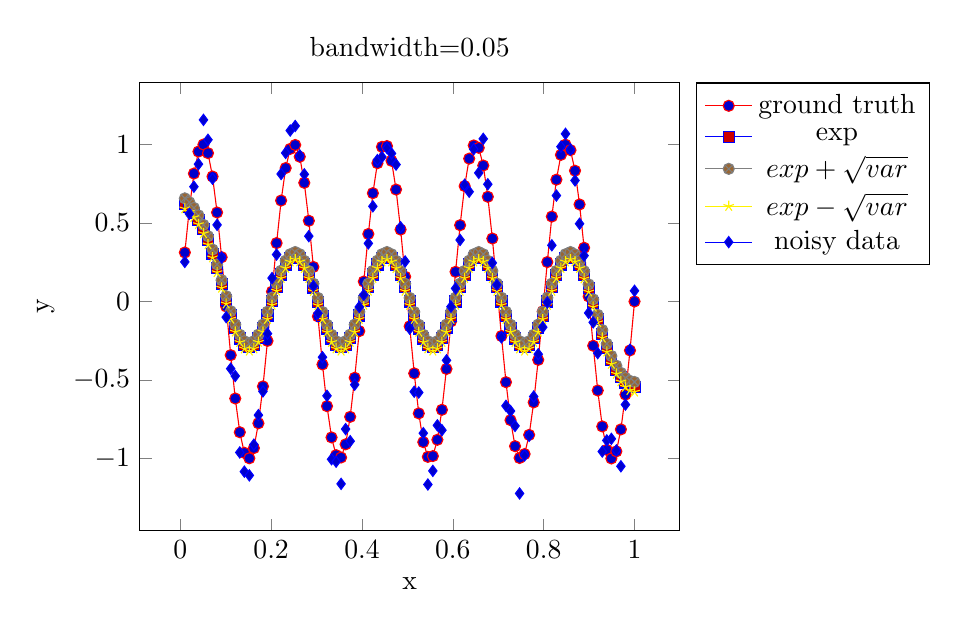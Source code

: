 \begin{tikzpicture}[]
\begin{axis}[legend pos = {outer north east}, ylabel = {y}, title = {bandwidth=0.05}, xlabel = {x}]\addplot+ [red]coordinates {
(0.01, 0.312)
(0.02, 0.593)
(0.03, 0.815)
(0.04, 0.955)
(0.051, 1.0)
(0.061, 0.945)
(0.071, 0.796)
(0.081, 0.567)
(0.091, 0.282)
(0.101, -0.032)
(0.111, -0.342)
(0.121, -0.618)
(0.131, -0.833)
(0.141, -0.964)
(0.152, -0.999)
(0.162, -0.934)
(0.172, -0.776)
(0.182, -0.541)
(0.192, -0.251)
(0.202, 0.063)
(0.212, 0.372)
(0.222, 0.643)
(0.232, 0.85)
(0.242, 0.972)
(0.253, 0.997)
(0.263, 0.922)
(0.273, 0.756)
(0.283, 0.514)
(0.293, 0.22)
(0.303, -0.095)
(0.313, -0.401)
(0.323, -0.667)
(0.333, -0.866)
(0.343, -0.979)
(0.354, -0.994)
(0.364, -0.91)
(0.374, -0.735)
(0.384, -0.486)
(0.394, -0.189)
(0.404, 0.127)
(0.414, 0.43)
(0.424, 0.69)
(0.434, 0.881)
(0.444, 0.985)
(0.455, 0.99)
(0.465, 0.896)
(0.475, 0.713)
(0.485, 0.458)
(0.495, 0.158)
(0.505, -0.158)
(0.515, -0.458)
(0.525, -0.713)
(0.535, -0.896)
(0.545, -0.99)
(0.556, -0.985)
(0.566, -0.881)
(0.576, -0.69)
(0.586, -0.43)
(0.596, -0.127)
(0.606, 0.189)
(0.616, 0.486)
(0.626, 0.735)
(0.636, 0.91)
(0.646, 0.994)
(0.657, 0.979)
(0.667, 0.866)
(0.677, 0.667)
(0.687, 0.401)
(0.697, 0.095)
(0.707, -0.22)
(0.717, -0.514)
(0.727, -0.756)
(0.737, -0.922)
(0.747, -0.997)
(0.758, -0.972)
(0.768, -0.85)
(0.778, -0.643)
(0.788, -0.372)
(0.798, -0.063)
(0.808, 0.251)
(0.818, 0.541)
(0.828, 0.776)
(0.838, 0.934)
(0.848, 0.999)
(0.859, 0.964)
(0.869, 0.833)
(0.879, 0.618)
(0.889, 0.342)
(0.899, 0.032)
(0.909, -0.282)
(0.919, -0.567)
(0.929, -0.796)
(0.939, -0.945)
(0.949, -1.0)
(0.96, -0.955)
(0.97, -0.815)
(0.98, -0.593)
(0.99, -0.312)
(1.0, -1.225e-15)
};
\addlegendentry{ground truth}
\addplot+ [blue]coordinates {
(0.01, 0.624)
(0.02, 0.6)
(0.03, 0.566)
(0.04, 0.52)
(0.051, 0.461)
(0.061, 0.389)
(0.071, 0.305)
(0.081, 0.211)
(0.091, 0.111)
(0.101, 0.01)
(0.111, -0.086)
(0.121, -0.17)
(0.131, -0.236)
(0.141, -0.277)
(0.152, -0.291)
(0.162, -0.277)
(0.172, -0.235)
(0.182, -0.171)
(0.192, -0.089)
(0.202, 0.001)
(0.212, 0.091)
(0.222, 0.172)
(0.232, 0.236)
(0.242, 0.277)
(0.253, 0.291)
(0.263, 0.277)
(0.273, 0.235)
(0.283, 0.171)
(0.293, 0.089)
(0.303, -0.001)
(0.313, -0.091)
(0.323, -0.172)
(0.333, -0.236)
(0.343, -0.277)
(0.354, -0.291)
(0.364, -0.277)
(0.374, -0.235)
(0.384, -0.171)
(0.394, -0.089)
(0.404, 0.001)
(0.414, 0.091)
(0.424, 0.172)
(0.434, 0.236)
(0.444, 0.277)
(0.455, 0.291)
(0.465, 0.277)
(0.475, 0.235)
(0.485, 0.171)
(0.495, 0.09)
(0.505, -0.0)
(0.515, -0.09)
(0.525, -0.172)
(0.535, -0.236)
(0.545, -0.277)
(0.556, -0.291)
(0.566, -0.277)
(0.576, -0.235)
(0.586, -0.171)
(0.596, -0.09)
(0.606, 0.0)
(0.616, 0.09)
(0.626, 0.171)
(0.636, 0.236)
(0.646, 0.277)
(0.657, 0.291)
(0.667, 0.277)
(0.677, 0.235)
(0.687, 0.171)
(0.697, 0.09)
(0.707, -0.0)
(0.717, -0.09)
(0.727, -0.171)
(0.737, -0.236)
(0.747, -0.277)
(0.758, -0.291)
(0.768, -0.277)
(0.778, -0.235)
(0.788, -0.171)
(0.798, -0.09)
(0.808, 0.0)
(0.818, 0.09)
(0.828, 0.171)
(0.838, 0.236)
(0.848, 0.277)
(0.859, 0.291)
(0.869, 0.276)
(0.879, 0.234)
(0.889, 0.169)
(0.899, 0.085)
(0.909, -0.01)
(0.919, -0.11)
(0.929, -0.207)
(0.939, -0.296)
(0.949, -0.373)
(0.96, -0.435)
(0.97, -0.483)
(0.98, -0.516)
(0.99, -0.536)
(1.0, -0.544)
};
\addlegendentry{exp}
\addplot+ [gray]coordinates {
(0.01, 0.657)
(0.02, 0.632)
(0.03, 0.596)
(0.04, 0.549)
(0.051, 0.488)
(0.061, 0.416)
(0.071, 0.331)
(0.081, 0.236)
(0.091, 0.136)
(0.101, 0.034)
(0.111, -0.062)
(0.121, -0.146)
(0.131, -0.212)
(0.141, -0.253)
(0.152, -0.267)
(0.162, -0.253)
(0.172, -0.211)
(0.182, -0.147)
(0.192, -0.065)
(0.202, 0.025)
(0.212, 0.115)
(0.222, 0.196)
(0.232, 0.26)
(0.242, 0.301)
(0.253, 0.315)
(0.263, 0.301)
(0.273, 0.259)
(0.283, 0.194)
(0.293, 0.113)
(0.303, 0.023)
(0.313, -0.067)
(0.323, -0.148)
(0.333, -0.212)
(0.343, -0.253)
(0.354, -0.267)
(0.364, -0.253)
(0.374, -0.211)
(0.384, -0.147)
(0.394, -0.066)
(0.404, 0.024)
(0.414, 0.114)
(0.424, 0.195)
(0.434, 0.26)
(0.444, 0.301)
(0.455, 0.315)
(0.465, 0.301)
(0.475, 0.259)
(0.485, 0.195)
(0.495, 0.113)
(0.505, 0.023)
(0.515, -0.067)
(0.525, -0.148)
(0.535, -0.212)
(0.545, -0.253)
(0.556, -0.267)
(0.566, -0.253)
(0.576, -0.211)
(0.586, -0.147)
(0.596, -0.066)
(0.606, 0.024)
(0.616, 0.114)
(0.626, 0.195)
(0.636, 0.26)
(0.646, 0.301)
(0.657, 0.315)
(0.667, 0.301)
(0.677, 0.259)
(0.687, 0.195)
(0.697, 0.114)
(0.707, 0.024)
(0.717, -0.066)
(0.727, -0.148)
(0.737, -0.212)
(0.747, -0.253)
(0.758, -0.267)
(0.768, -0.253)
(0.778, -0.212)
(0.788, -0.147)
(0.798, -0.066)
(0.808, 0.024)
(0.818, 0.114)
(0.828, 0.195)
(0.838, 0.26)
(0.848, 0.301)
(0.859, 0.315)
(0.869, 0.3)
(0.879, 0.258)
(0.889, 0.193)
(0.899, 0.109)
(0.909, 0.014)
(0.919, -0.085)
(0.929, -0.182)
(0.939, -0.27)
(0.949, -0.347)
(0.96, -0.409)
(0.97, -0.455)
(0.98, -0.487)
(0.99, -0.506)
(1.0, -0.513)
};
\addlegendentry{$exp+\sqrt{var}$}
\addplot+ [yellow]coordinates {
(0.01, 0.591)
(0.02, 0.569)
(0.03, 0.536)
(0.04, 0.491)
(0.051, 0.433)
(0.061, 0.362)
(0.071, 0.279)
(0.081, 0.185)
(0.091, 0.086)
(0.101, -0.015)
(0.111, -0.111)
(0.121, -0.194)
(0.131, -0.26)
(0.141, -0.301)
(0.152, -0.315)
(0.162, -0.301)
(0.172, -0.259)
(0.182, -0.194)
(0.192, -0.113)
(0.202, -0.023)
(0.212, 0.067)
(0.222, 0.148)
(0.232, 0.212)
(0.242, 0.253)
(0.253, 0.267)
(0.263, 0.253)
(0.273, 0.211)
(0.283, 0.147)
(0.293, 0.065)
(0.303, -0.025)
(0.313, -0.114)
(0.323, -0.196)
(0.333, -0.26)
(0.343, -0.301)
(0.354, -0.315)
(0.364, -0.301)
(0.374, -0.259)
(0.384, -0.195)
(0.394, -0.113)
(0.404, -0.023)
(0.414, 0.067)
(0.424, 0.148)
(0.434, 0.212)
(0.444, 0.253)
(0.455, 0.267)
(0.465, 0.253)
(0.475, 0.211)
(0.485, 0.147)
(0.495, 0.066)
(0.505, -0.024)
(0.515, -0.114)
(0.525, -0.195)
(0.535, -0.26)
(0.545, -0.301)
(0.556, -0.315)
(0.566, -0.301)
(0.576, -0.259)
(0.586, -0.195)
(0.596, -0.113)
(0.606, -0.023)
(0.616, 0.066)
(0.626, 0.148)
(0.636, 0.212)
(0.646, 0.253)
(0.657, 0.267)
(0.667, 0.253)
(0.677, 0.212)
(0.687, 0.147)
(0.697, 0.066)
(0.707, -0.024)
(0.717, -0.114)
(0.727, -0.195)
(0.737, -0.26)
(0.747, -0.301)
(0.758, -0.315)
(0.768, -0.301)
(0.778, -0.259)
(0.788, -0.195)
(0.798, -0.114)
(0.808, -0.024)
(0.818, 0.066)
(0.828, 0.147)
(0.838, 0.212)
(0.848, 0.253)
(0.859, 0.267)
(0.869, 0.253)
(0.879, 0.211)
(0.889, 0.145)
(0.899, 0.061)
(0.909, -0.035)
(0.919, -0.134)
(0.929, -0.232)
(0.939, -0.321)
(0.949, -0.399)
(0.96, -0.462)
(0.97, -0.511)
(0.98, -0.545)
(0.99, -0.566)
(1.0, -0.576)
};
\addlegendentry{$exp-\sqrt{var}$}
\addplot+[draw=none, ] coordinates {
(0.01, 0.252)
(0.02, 0.559)
(0.03, 0.731)
(0.04, 0.875)
(0.051, 1.157)
(0.061, 1.03)
(0.071, 0.782)
(0.081, 0.488)
(0.091, 0.28)
(0.101, -0.1)
(0.111, -0.428)
(0.121, -0.475)
(0.131, -0.962)
(0.141, -1.084)
(0.152, -1.108)
(0.162, -0.912)
(0.172, -0.724)
(0.182, -0.573)
(0.192, -0.205)
(0.202, 0.149)
(0.212, 0.299)
(0.222, 0.812)
(0.232, 0.946)
(0.242, 1.089)
(0.253, 1.118)
(0.263, 0.931)
(0.273, 0.81)
(0.283, 0.416)
(0.293, 0.098)
(0.303, -0.076)
(0.313, -0.355)
(0.323, -0.601)
(0.333, -1.005)
(0.343, -1.021)
(0.354, -1.162)
(0.364, -0.813)
(0.374, -0.89)
(0.384, -0.53)
(0.394, -0.035)
(0.404, 0.042)
(0.414, 0.37)
(0.424, 0.606)
(0.434, 0.901)
(0.444, 0.92)
(0.455, 0.978)
(0.465, 0.943)
(0.475, 0.872)
(0.485, 0.473)
(0.495, 0.255)
(0.505, -0.173)
(0.515, -0.575)
(0.525, -0.58)
(0.535, -0.839)
(0.545, -1.166)
(0.556, -1.079)
(0.566, -0.789)
(0.576, -0.82)
(0.586, -0.375)
(0.596, -0.033)
(0.606, 0.083)
(0.616, 0.392)
(0.626, 0.744)
(0.636, 0.699)
(0.646, 0.97)
(0.657, 0.819)
(0.667, 1.036)
(0.677, 0.747)
(0.687, 0.246)
(0.697, 0.106)
(0.707, -0.229)
(0.717, -0.665)
(0.727, -0.698)
(0.737, -0.793)
(0.747, -1.223)
(0.758, -0.981)
(0.768, -0.856)
(0.778, -0.606)
(0.788, -0.336)
(0.798, -0.164)
(0.808, -0.006)
(0.818, 0.358)
(0.828, 0.675)
(0.838, 0.986)
(0.848, 1.068)
(0.859, 0.969)
(0.869, 0.771)
(0.879, 0.495)
(0.889, 0.292)
(0.899, -0.073)
(0.909, -0.133)
(0.919, -0.329)
(0.929, -0.956)
(0.939, -0.885)
(0.949, -0.875)
(0.96, -0.949)
(0.97, -1.05)
(0.98, -0.657)
(0.99, -0.307)
(1.0, 0.068)
};
\addlegendentry{noisy data}
\end{axis}

\end{tikzpicture}
